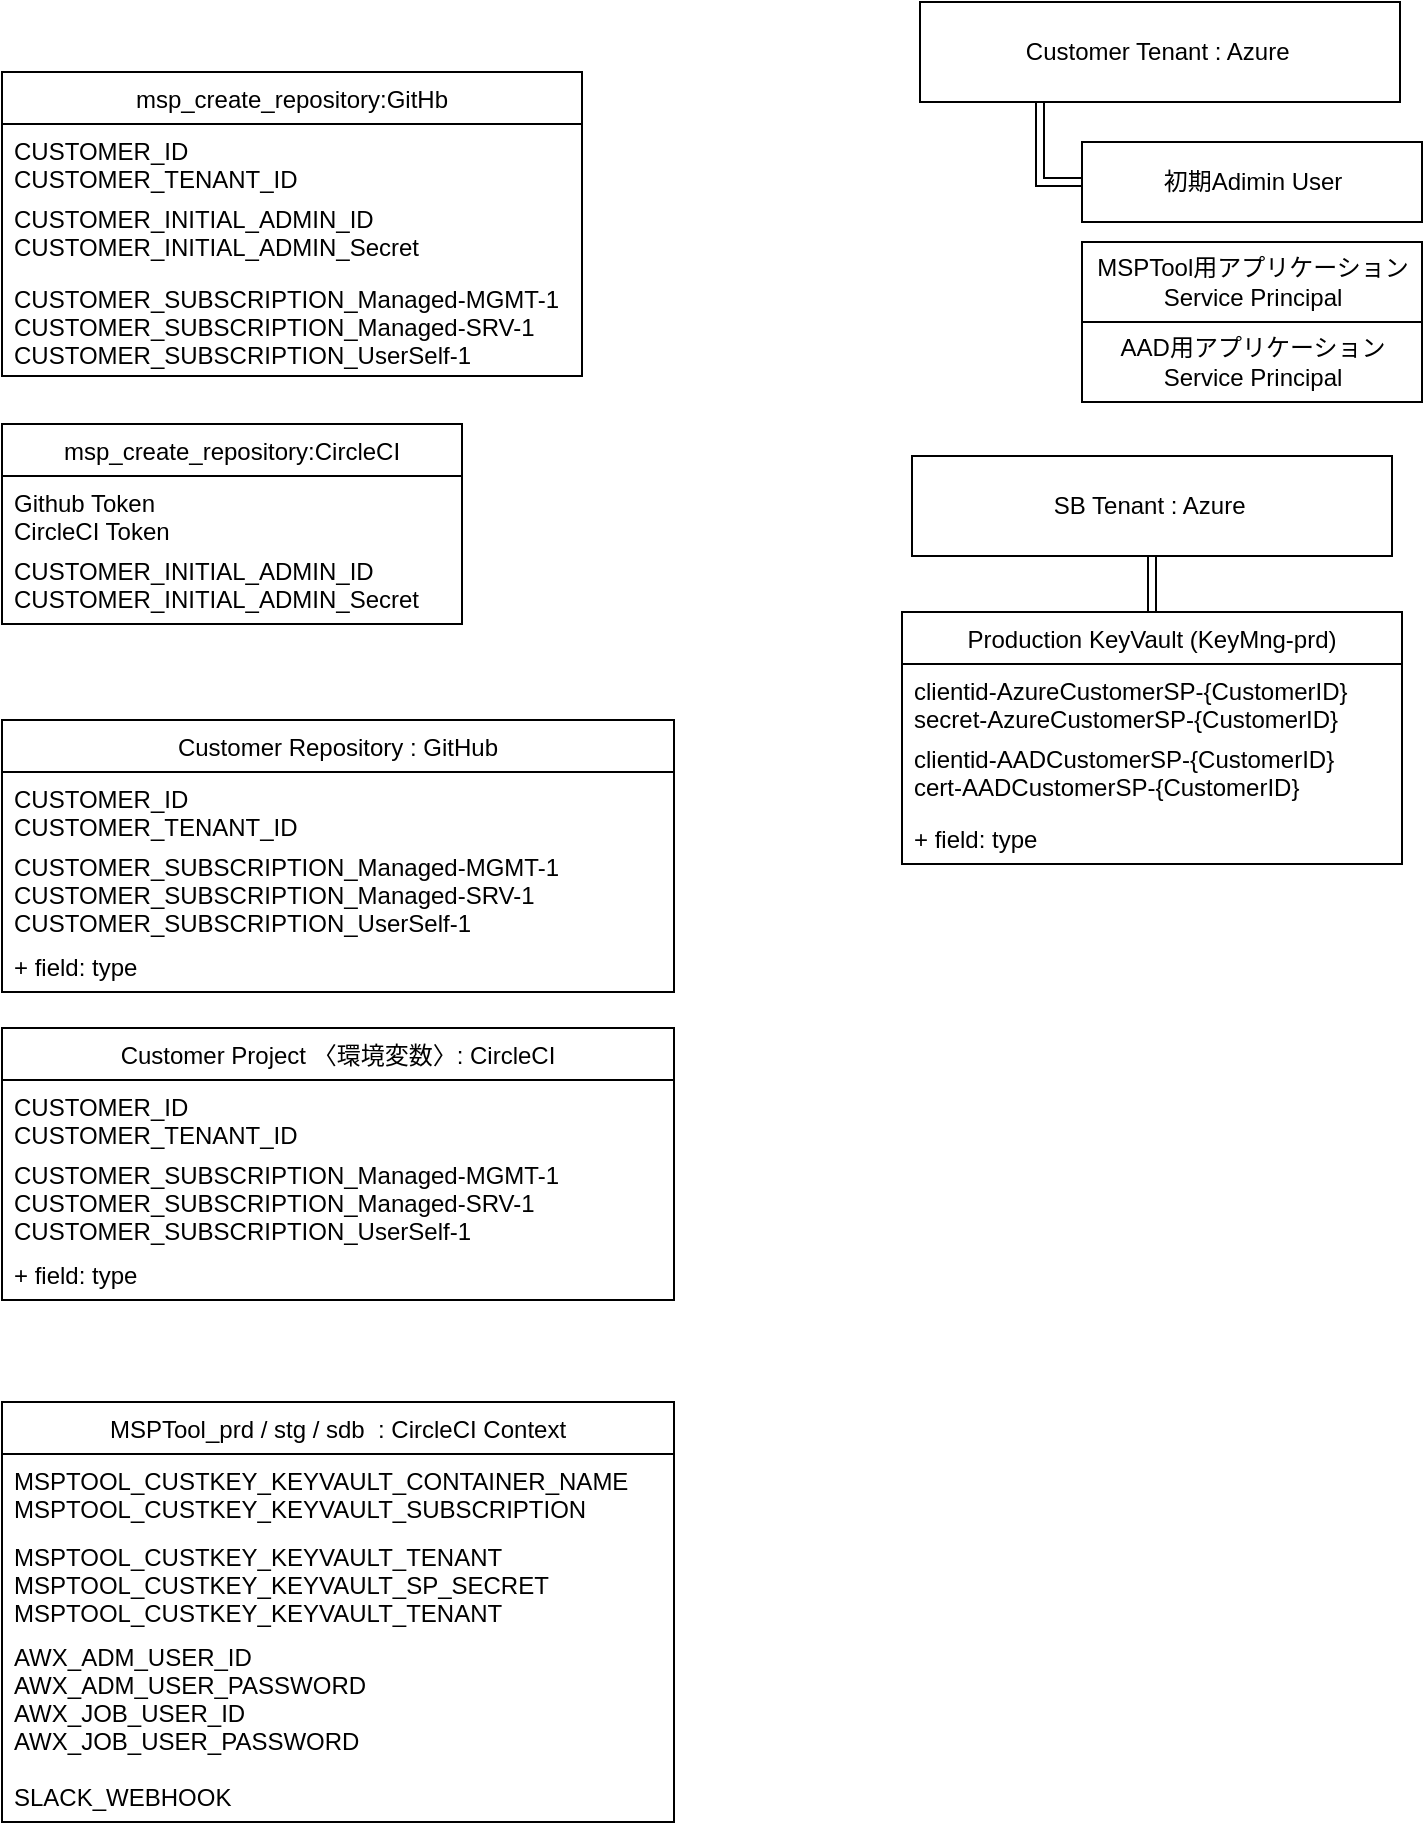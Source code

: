 <mxfile version="12.8.1" type="github">
  <diagram id="P5GaY6llUOyP0zUPhSW4" name="ページ1">
    <mxGraphModel dx="1022" dy="437" grid="1" gridSize="10" guides="1" tooltips="1" connect="1" arrows="1" fold="1" page="1" pageScale="1" pageWidth="827" pageHeight="1169" math="0" shadow="0">
      <root>
        <mxCell id="0" />
        <mxCell id="1" parent="0" />
        <mxCell id="S7QVg3ZZSSZPas2lcmrq-1" value="msp_create_repository:GitHb" style="swimlane;fontStyle=0;childLayout=stackLayout;horizontal=1;startSize=26;fillColor=none;horizontalStack=0;resizeParent=1;resizeParentMax=0;resizeLast=0;collapsible=1;marginBottom=0;" parent="1" vertex="1">
          <mxGeometry x="100" y="80" width="290" height="152" as="geometry" />
        </mxCell>
        <mxCell id="S7QVg3ZZSSZPas2lcmrq-2" value="CUSTOMER_ID&#xa;CUSTOMER_TENANT_ID" style="text;strokeColor=none;fillColor=none;align=left;verticalAlign=top;spacingLeft=4;spacingRight=4;overflow=hidden;rotatable=0;points=[[0,0.5],[1,0.5]];portConstraint=eastwest;" parent="S7QVg3ZZSSZPas2lcmrq-1" vertex="1">
          <mxGeometry y="26" width="290" height="34" as="geometry" />
        </mxCell>
        <mxCell id="S7QVg3ZZSSZPas2lcmrq-3" value="CUSTOMER_INITIAL_ADMIN_ID&#xa;CUSTOMER_INITIAL_ADMIN_Secret&#xa;" style="text;strokeColor=none;fillColor=none;align=left;verticalAlign=top;spacingLeft=4;spacingRight=4;overflow=hidden;rotatable=0;points=[[0,0.5],[1,0.5]];portConstraint=eastwest;" parent="S7QVg3ZZSSZPas2lcmrq-1" vertex="1">
          <mxGeometry y="60" width="290" height="40" as="geometry" />
        </mxCell>
        <mxCell id="S7QVg3ZZSSZPas2lcmrq-4" value="CUSTOMER_SUBSCRIPTION_Managed-MGMT-1&#xa;CUSTOMER_SUBSCRIPTION_Managed-SRV-1&#xa;CUSTOMER_SUBSCRIPTION_UserSelf-1" style="text;strokeColor=none;fillColor=none;align=left;verticalAlign=top;spacingLeft=4;spacingRight=4;overflow=hidden;rotatable=0;points=[[0,0.5],[1,0.5]];portConstraint=eastwest;" parent="S7QVg3ZZSSZPas2lcmrq-1" vertex="1">
          <mxGeometry y="100" width="290" height="52" as="geometry" />
        </mxCell>
        <mxCell id="S7QVg3ZZSSZPas2lcmrq-5" value="msp_create_repository:CircleCI" style="swimlane;fontStyle=0;childLayout=stackLayout;horizontal=1;startSize=26;fillColor=none;horizontalStack=0;resizeParent=1;resizeParentMax=0;resizeLast=0;collapsible=1;marginBottom=0;" parent="1" vertex="1">
          <mxGeometry x="100" y="256" width="230" height="100" as="geometry" />
        </mxCell>
        <mxCell id="S7QVg3ZZSSZPas2lcmrq-6" value="Github Token&#xa;CircleCI Token" style="text;strokeColor=none;fillColor=none;align=left;verticalAlign=top;spacingLeft=4;spacingRight=4;overflow=hidden;rotatable=0;points=[[0,0.5],[1,0.5]];portConstraint=eastwest;" parent="S7QVg3ZZSSZPas2lcmrq-5" vertex="1">
          <mxGeometry y="26" width="230" height="34" as="geometry" />
        </mxCell>
        <mxCell id="S7QVg3ZZSSZPas2lcmrq-8" value="CUSTOMER_INITIAL_ADMIN_ID&#xa;CUSTOMER_INITIAL_ADMIN_Secret&#xa;" style="text;strokeColor=none;fillColor=none;align=left;verticalAlign=top;spacingLeft=4;spacingRight=4;overflow=hidden;rotatable=0;points=[[0,0.5],[1,0.5]];portConstraint=eastwest;" parent="S7QVg3ZZSSZPas2lcmrq-5" vertex="1">
          <mxGeometry y="60" width="230" height="40" as="geometry" />
        </mxCell>
        <mxCell id="S7QVg3ZZSSZPas2lcmrq-12" value="MSPTool_prd / stg / sdb  : CircleCI Context" style="swimlane;fontStyle=0;childLayout=stackLayout;horizontal=1;startSize=26;fillColor=none;horizontalStack=0;resizeParent=1;resizeParentMax=0;resizeLast=0;collapsible=1;marginBottom=0;" parent="1" vertex="1">
          <mxGeometry x="100" y="745" width="336" height="210" as="geometry" />
        </mxCell>
        <mxCell id="S7QVg3ZZSSZPas2lcmrq-16" value="MSPTOOL_CUSTKEY_KEYVAULT_CONTAINER_NAME&#xa;MSPTOOL_CUSTKEY_KEYVAULT_SUBSCRIPTION" style="text;strokeColor=none;fillColor=none;align=left;verticalAlign=top;spacingLeft=4;spacingRight=4;overflow=hidden;rotatable=0;points=[[0,0.5],[1,0.5]];portConstraint=eastwest;" parent="S7QVg3ZZSSZPas2lcmrq-12" vertex="1">
          <mxGeometry y="26" width="336" height="38" as="geometry" />
        </mxCell>
        <mxCell id="S7QVg3ZZSSZPas2lcmrq-15" value="MSPTOOL_CUSTKEY_KEYVAULT_TENANT&#xa;MSPTOOL_CUSTKEY_KEYVAULT_SP_SECRET&#xa;MSPTOOL_CUSTKEY_KEYVAULT_TENANT" style="text;strokeColor=none;fillColor=none;align=left;verticalAlign=top;spacingLeft=4;spacingRight=4;overflow=hidden;rotatable=0;points=[[0,0.5],[1,0.5]];portConstraint=eastwest;" parent="S7QVg3ZZSSZPas2lcmrq-12" vertex="1">
          <mxGeometry y="64" width="336" height="50" as="geometry" />
        </mxCell>
        <mxCell id="S7QVg3ZZSSZPas2lcmrq-17" value="AWX_ADM_USER_ID&#xa;AWX_ADM_USER_PASSWORD&#xa;AWX_JOB_USER_ID&#xa;AWX_JOB_USER_PASSWORD" style="text;strokeColor=none;fillColor=none;align=left;verticalAlign=top;spacingLeft=4;spacingRight=4;overflow=hidden;rotatable=0;points=[[0,0.5],[1,0.5]];portConstraint=eastwest;" parent="S7QVg3ZZSSZPas2lcmrq-12" vertex="1">
          <mxGeometry y="114" width="336" height="70" as="geometry" />
        </mxCell>
        <mxCell id="CM9sQIWE9t5lUVxzC3yI-5" value="SLACK_WEBHOOK" style="text;strokeColor=none;fillColor=none;align=left;verticalAlign=top;spacingLeft=4;spacingRight=4;overflow=hidden;rotatable=0;points=[[0,0.5],[1,0.5]];portConstraint=eastwest;" vertex="1" parent="S7QVg3ZZSSZPas2lcmrq-12">
          <mxGeometry y="184" width="336" height="26" as="geometry" />
        </mxCell>
        <mxCell id="S7QVg3ZZSSZPas2lcmrq-18" value="Customer Project 〈環境変数〉: CircleCI" style="swimlane;fontStyle=0;childLayout=stackLayout;horizontal=1;startSize=26;fillColor=none;horizontalStack=0;resizeParent=1;resizeParentMax=0;resizeLast=0;collapsible=1;marginBottom=0;" parent="1" vertex="1">
          <mxGeometry x="100" y="558" width="336" height="136" as="geometry" />
        </mxCell>
        <mxCell id="S7QVg3ZZSSZPas2lcmrq-19" value="CUSTOMER_ID&#xa;CUSTOMER_TENANT_ID" style="text;strokeColor=none;fillColor=none;align=left;verticalAlign=top;spacingLeft=4;spacingRight=4;overflow=hidden;rotatable=0;points=[[0,0.5],[1,0.5]];portConstraint=eastwest;" parent="S7QVg3ZZSSZPas2lcmrq-18" vertex="1">
          <mxGeometry y="26" width="336" height="34" as="geometry" />
        </mxCell>
        <mxCell id="S7QVg3ZZSSZPas2lcmrq-20" value="CUSTOMER_SUBSCRIPTION_Managed-MGMT-1&#xa;CUSTOMER_SUBSCRIPTION_Managed-SRV-1&#xa;CUSTOMER_SUBSCRIPTION_UserSelf-1" style="text;strokeColor=none;fillColor=none;align=left;verticalAlign=top;spacingLeft=4;spacingRight=4;overflow=hidden;rotatable=0;points=[[0,0.5],[1,0.5]];portConstraint=eastwest;" parent="S7QVg3ZZSSZPas2lcmrq-18" vertex="1">
          <mxGeometry y="60" width="336" height="50" as="geometry" />
        </mxCell>
        <mxCell id="S7QVg3ZZSSZPas2lcmrq-22" value="+ field: type" style="text;strokeColor=none;fillColor=none;align=left;verticalAlign=top;spacingLeft=4;spacingRight=4;overflow=hidden;rotatable=0;points=[[0,0.5],[1,0.5]];portConstraint=eastwest;" parent="S7QVg3ZZSSZPas2lcmrq-18" vertex="1">
          <mxGeometry y="110" width="336" height="26" as="geometry" />
        </mxCell>
        <mxCell id="S7QVg3ZZSSZPas2lcmrq-27" style="edgeStyle=orthogonalEdgeStyle;rounded=0;orthogonalLoop=1;jettySize=auto;html=1;exitX=0.25;exitY=1;exitDx=0;exitDy=0;entryX=0;entryY=0.5;entryDx=0;entryDy=0;shape=link;" parent="1" source="S7QVg3ZZSSZPas2lcmrq-23" target="S7QVg3ZZSSZPas2lcmrq-24" edge="1">
          <mxGeometry relative="1" as="geometry" />
        </mxCell>
        <mxCell id="S7QVg3ZZSSZPas2lcmrq-23" value="Customer Tenant : Azure&amp;nbsp;" style="html=1;" parent="1" vertex="1">
          <mxGeometry x="559" y="45" width="240" height="50" as="geometry" />
        </mxCell>
        <mxCell id="S7QVg3ZZSSZPas2lcmrq-24" value="初期Adimin User" style="html=1;" parent="1" vertex="1">
          <mxGeometry x="640" y="115" width="170" height="40" as="geometry" />
        </mxCell>
        <mxCell id="S7QVg3ZZSSZPas2lcmrq-25" value="MSPTool用アプリケーション&lt;br&gt;Service Principal" style="html=1;" parent="1" vertex="1">
          <mxGeometry x="640" y="165" width="170" height="40" as="geometry" />
        </mxCell>
        <mxCell id="S7QVg3ZZSSZPas2lcmrq-28" value="Production KeyVault (KeyMng-prd)" style="swimlane;fontStyle=0;childLayout=stackLayout;horizontal=1;startSize=26;fillColor=none;horizontalStack=0;resizeParent=1;resizeParentMax=0;resizeLast=0;collapsible=1;marginBottom=0;" parent="1" vertex="1">
          <mxGeometry x="550" y="350" width="250" height="126" as="geometry" />
        </mxCell>
        <mxCell id="S7QVg3ZZSSZPas2lcmrq-29" value="clientid-AzureCustomerSP-{CustomerID}&#xa;secret-AzureCustomerSP-{CustomerID}" style="text;strokeColor=none;fillColor=none;align=left;verticalAlign=top;spacingLeft=4;spacingRight=4;overflow=hidden;rotatable=0;points=[[0,0.5],[1,0.5]];portConstraint=eastwest;" parent="S7QVg3ZZSSZPas2lcmrq-28" vertex="1">
          <mxGeometry y="26" width="250" height="34" as="geometry" />
        </mxCell>
        <mxCell id="S7QVg3ZZSSZPas2lcmrq-30" value="clientid-AADCustomerSP-{CustomerID}&#xa;cert-AADCustomerSP-{CustomerID}" style="text;strokeColor=none;fillColor=none;align=left;verticalAlign=top;spacingLeft=4;spacingRight=4;overflow=hidden;rotatable=0;points=[[0,0.5],[1,0.5]];portConstraint=eastwest;" parent="S7QVg3ZZSSZPas2lcmrq-28" vertex="1">
          <mxGeometry y="60" width="250" height="40" as="geometry" />
        </mxCell>
        <mxCell id="S7QVg3ZZSSZPas2lcmrq-31" value="+ field: type" style="text;strokeColor=none;fillColor=none;align=left;verticalAlign=top;spacingLeft=4;spacingRight=4;overflow=hidden;rotatable=0;points=[[0,0.5],[1,0.5]];portConstraint=eastwest;" parent="S7QVg3ZZSSZPas2lcmrq-28" vertex="1">
          <mxGeometry y="100" width="250" height="26" as="geometry" />
        </mxCell>
        <mxCell id="CM9sQIWE9t5lUVxzC3yI-2" style="edgeStyle=orthogonalEdgeStyle;rounded=0;orthogonalLoop=1;jettySize=auto;html=1;exitX=0.5;exitY=1;exitDx=0;exitDy=0;shape=link;" edge="1" parent="1" source="S7QVg3ZZSSZPas2lcmrq-32" target="S7QVg3ZZSSZPas2lcmrq-28">
          <mxGeometry relative="1" as="geometry" />
        </mxCell>
        <mxCell id="S7QVg3ZZSSZPas2lcmrq-32" value="SB Tenant : Azure&amp;nbsp;" style="html=1;" parent="1" vertex="1">
          <mxGeometry x="555" y="272" width="240" height="50" as="geometry" />
        </mxCell>
        <mxCell id="CM9sQIWE9t5lUVxzC3yI-3" value="AAD用アプリケーション&lt;br&gt;Service Principal" style="html=1;" vertex="1" parent="1">
          <mxGeometry x="640" y="205" width="170" height="40" as="geometry" />
        </mxCell>
        <mxCell id="CM9sQIWE9t5lUVxzC3yI-10" value="Customer Repository : GitHub" style="swimlane;fontStyle=0;childLayout=stackLayout;horizontal=1;startSize=26;fillColor=none;horizontalStack=0;resizeParent=1;resizeParentMax=0;resizeLast=0;collapsible=1;marginBottom=0;" vertex="1" parent="1">
          <mxGeometry x="100" y="404" width="336" height="136" as="geometry" />
        </mxCell>
        <mxCell id="CM9sQIWE9t5lUVxzC3yI-11" value="CUSTOMER_ID&#xa;CUSTOMER_TENANT_ID" style="text;strokeColor=none;fillColor=none;align=left;verticalAlign=top;spacingLeft=4;spacingRight=4;overflow=hidden;rotatable=0;points=[[0,0.5],[1,0.5]];portConstraint=eastwest;" vertex="1" parent="CM9sQIWE9t5lUVxzC3yI-10">
          <mxGeometry y="26" width="336" height="34" as="geometry" />
        </mxCell>
        <mxCell id="CM9sQIWE9t5lUVxzC3yI-12" value="CUSTOMER_SUBSCRIPTION_Managed-MGMT-1&#xa;CUSTOMER_SUBSCRIPTION_Managed-SRV-1&#xa;CUSTOMER_SUBSCRIPTION_UserSelf-1" style="text;strokeColor=none;fillColor=none;align=left;verticalAlign=top;spacingLeft=4;spacingRight=4;overflow=hidden;rotatable=0;points=[[0,0.5],[1,0.5]];portConstraint=eastwest;" vertex="1" parent="CM9sQIWE9t5lUVxzC3yI-10">
          <mxGeometry y="60" width="336" height="50" as="geometry" />
        </mxCell>
        <mxCell id="CM9sQIWE9t5lUVxzC3yI-13" value="+ field: type" style="text;strokeColor=none;fillColor=none;align=left;verticalAlign=top;spacingLeft=4;spacingRight=4;overflow=hidden;rotatable=0;points=[[0,0.5],[1,0.5]];portConstraint=eastwest;" vertex="1" parent="CM9sQIWE9t5lUVxzC3yI-10">
          <mxGeometry y="110" width="336" height="26" as="geometry" />
        </mxCell>
      </root>
    </mxGraphModel>
  </diagram>
</mxfile>
